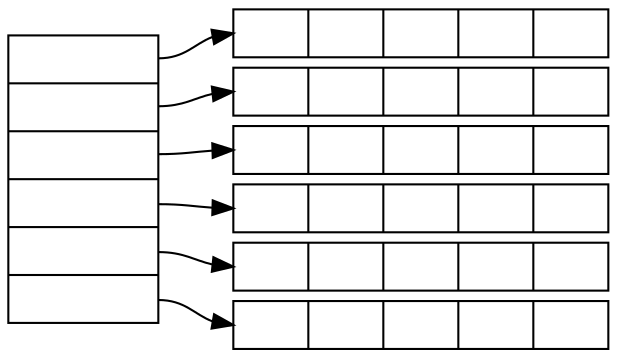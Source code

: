 digraph config_hash_tb{
    nodesep=.05
    rankdir=LR;

    node [shape=record, height=.3];
    lattice_idx [label = "<f0> | <f1> | <f2> | <f3> | <f4> | <f5>", width=1.0];

    node [width=2.5];
    match_list0 [label = "{<n> |  |  |  |  }"];
    match_list1 [label = "{<n> |  |  |  |  }"];
    match_list2 [label = "{<n> |  |  |  |  }"];
    match_list3 [label = "{<n> |  |  |  |  }"];
    match_list4 [label = "{<n> |  |  |  |  }"];
    match_list5 [label = "{<n> |  |  |  |  }"];

    lattice_idx:f0 -> match_list0:n;
    lattice_idx:f1 -> match_list1:n;
    lattice_idx:f2 -> match_list2:n;
    lattice_idx:f3 -> match_list3:n;
    lattice_idx:f4 -> match_list4:n;
    lattice_idx:f5 -> match_list5:n;
}

